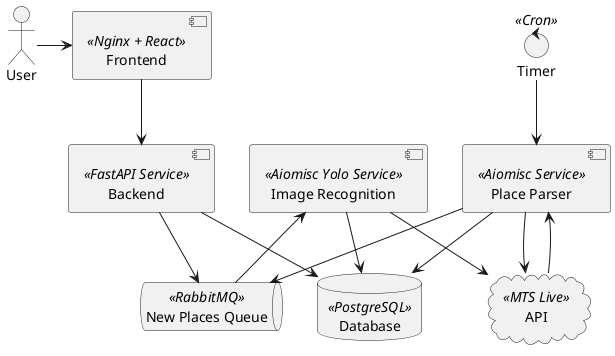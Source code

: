 @startuml architecture

actor User as user

database Database <<PostgreSQL>> as db

component Backend <<FastAPI Service>> as back

component Frontend <<Nginx + React>> as front

control Timer <<Cron>> as cron

component "Place Parser" <<Aiomisc Service>> as p_parser

component "Image Recognition" <<Aiomisc Yolo Service>> as f_parser

cloud API <<MTS Live>> as mts

queue "New Places Queue" <<RabbitMQ>> as queue

user -> front

front --> back

back --> db

cron --> p_parser

p_parser --> mts
mts --> p_parser

p_parser --> db
p_parser --> queue

f_parser <-- queue
f_parser --> db

back --> queue

f_parser --> mts


@enduml